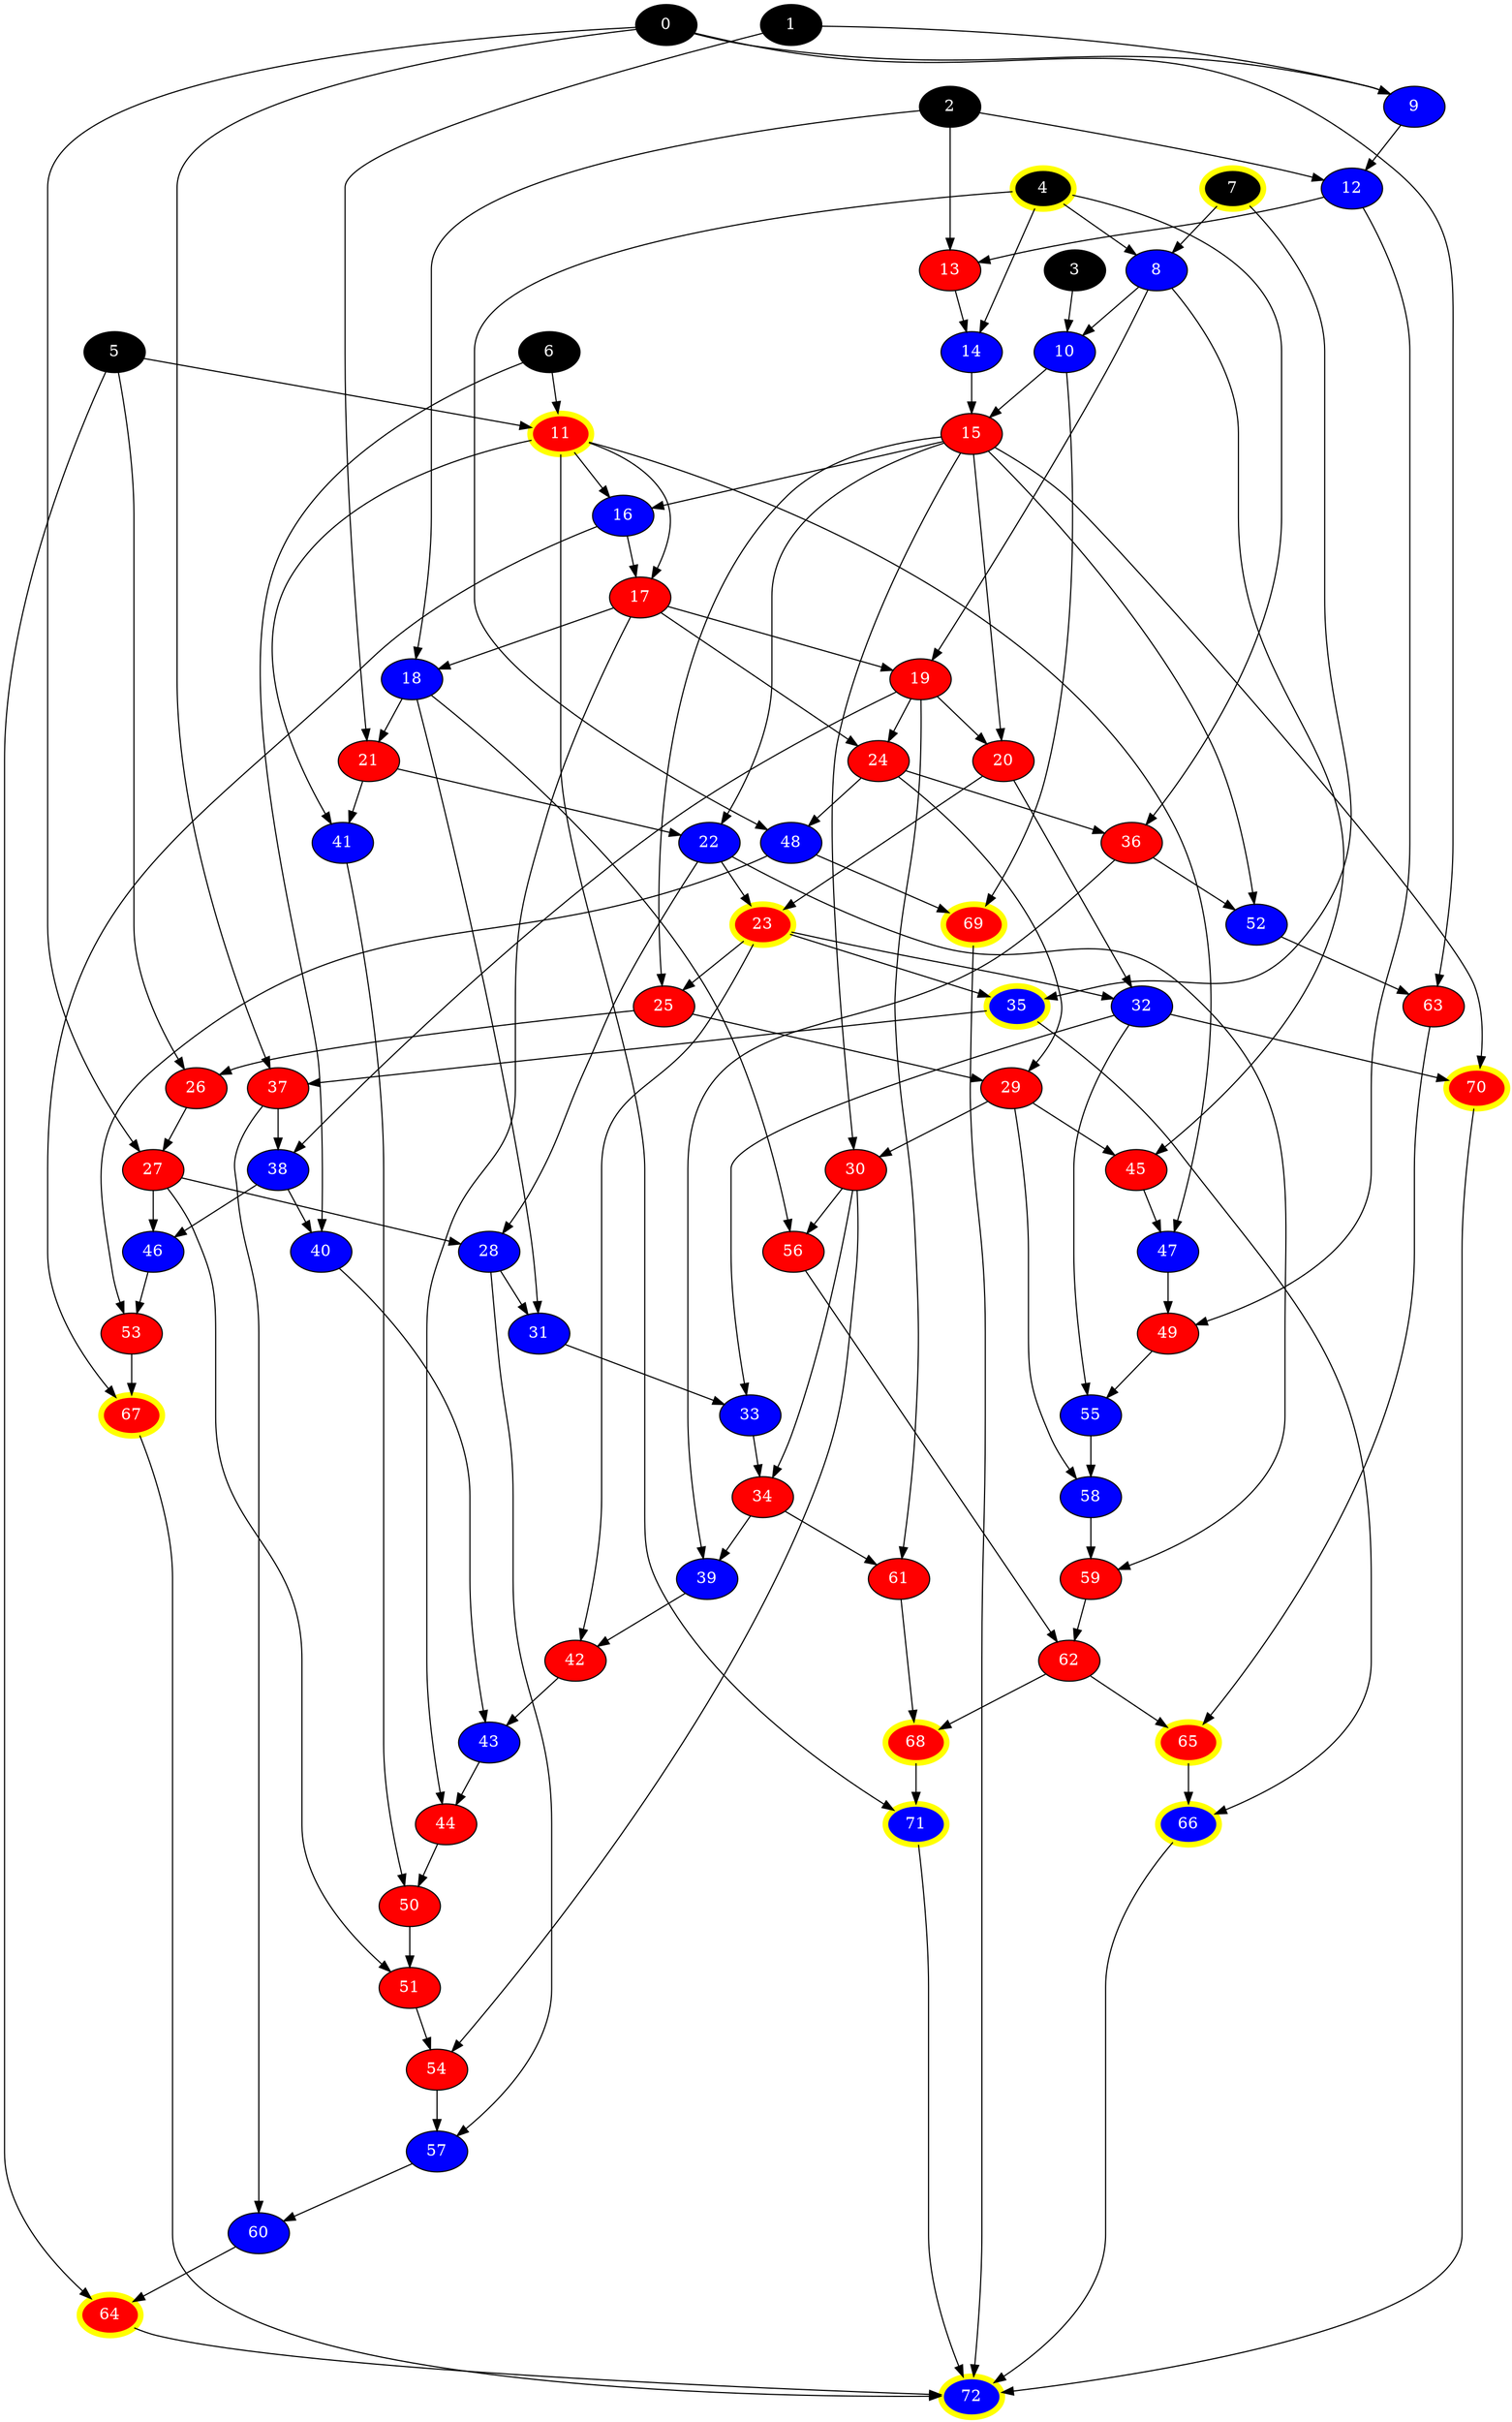 digraph {
	0 [fillcolor=black fontcolor=white style=filled]
	1 [fillcolor=black fontcolor=white style=filled]
	2 [fillcolor=black fontcolor=white style=filled]
	3 [fillcolor=black fontcolor=white style=filled]
	4 [color=yellow fillcolor=black fontcolor=white penwidth=5 style=filled]
	5 [fillcolor=black fontcolor=white style=filled]
	6 [fillcolor=black fontcolor=white style=filled]
	7 [color=yellow fillcolor=black fontcolor=white penwidth=5 style=filled]
	8 [fillcolor=blue fontcolor=white style=filled]
	7 -> 8
	4 -> 8
	9 [fillcolor=blue fontcolor=white style=filled]
	0 -> 9
	1 -> 9
	10 [fillcolor=blue fontcolor=white style=filled]
	3 -> 10
	8 -> 10
	11 [color=yellow fillcolor=red fontcolor=white penwidth=5 style=filled]
	6 -> 11
	5 -> 11
	12 [fillcolor=blue fontcolor=white style=filled]
	2 -> 12
	9 -> 12
	13 [fillcolor=red fontcolor=white style=filled]
	12 -> 13
	2 -> 13
	14 [fillcolor=blue fontcolor=white style=filled]
	4 -> 14
	13 -> 14
	15 [fillcolor=red fontcolor=white style=filled]
	10 -> 15
	14 -> 15
	16 [fillcolor=blue fontcolor=white style=filled]
	15 -> 16
	11 -> 16
	17 [fillcolor=red fontcolor=white style=filled]
	16 -> 17
	11 -> 17
	18 [fillcolor=blue fontcolor=white style=filled]
	2 -> 18
	17 -> 18
	19 [fillcolor=red fontcolor=white style=filled]
	8 -> 19
	17 -> 19
	20 [fillcolor=red fontcolor=white style=filled]
	19 -> 20
	15 -> 20
	21 [fillcolor=red fontcolor=white style=filled]
	1 -> 21
	18 -> 21
	22 [fillcolor=blue fontcolor=white style=filled]
	21 -> 22
	15 -> 22
	23 [color=yellow fillcolor=red fontcolor=white penwidth=5 style=filled]
	22 -> 23
	20 -> 23
	24 [fillcolor=red fontcolor=white style=filled]
	17 -> 24
	19 -> 24
	25 [fillcolor=red fontcolor=white style=filled]
	15 -> 25
	23 -> 25
	26 [fillcolor=red fontcolor=white style=filled]
	5 -> 26
	25 -> 26
	27 [fillcolor=red fontcolor=white style=filled]
	26 -> 27
	0 -> 27
	28 [fillcolor=blue fontcolor=white style=filled]
	22 -> 28
	27 -> 28
	29 [fillcolor=red fontcolor=white style=filled]
	24 -> 29
	25 -> 29
	30 [fillcolor=red fontcolor=white style=filled]
	29 -> 30
	15 -> 30
	31 [fillcolor=blue fontcolor=white style=filled]
	18 -> 31
	28 -> 31
	32 [fillcolor=blue fontcolor=white style=filled]
	23 -> 32
	20 -> 32
	33 [fillcolor=blue fontcolor=white style=filled]
	32 -> 33
	31 -> 33
	34 [fillcolor=red fontcolor=white style=filled]
	33 -> 34
	30 -> 34
	35 [color=yellow fillcolor=blue fontcolor=white penwidth=5 style=filled]
	7 -> 35
	23 -> 35
	36 [fillcolor=red fontcolor=white style=filled]
	24 -> 36
	4 -> 36
	37 [fillcolor=red fontcolor=white style=filled]
	35 -> 37
	0 -> 37
	38 [fillcolor=blue fontcolor=white style=filled]
	37 -> 38
	19 -> 38
	39 [fillcolor=blue fontcolor=white style=filled]
	34 -> 39
	36 -> 39
	40 [fillcolor=blue fontcolor=white style=filled]
	6 -> 40
	38 -> 40
	41 [fillcolor=blue fontcolor=white style=filled]
	11 -> 41
	21 -> 41
	42 [fillcolor=red fontcolor=white style=filled]
	23 -> 42
	39 -> 42
	43 [fillcolor=blue fontcolor=white style=filled]
	42 -> 43
	40 -> 43
	44 [fillcolor=red fontcolor=white style=filled]
	17 -> 44
	43 -> 44
	45 [fillcolor=red fontcolor=white style=filled]
	29 -> 45
	8 -> 45
	46 [fillcolor=blue fontcolor=white style=filled]
	38 -> 46
	27 -> 46
	47 [fillcolor=blue fontcolor=white style=filled]
	11 -> 47
	45 -> 47
	48 [fillcolor=blue fontcolor=white style=filled]
	4 -> 48
	24 -> 48
	49 [fillcolor=red fontcolor=white style=filled]
	12 -> 49
	47 -> 49
	50 [fillcolor=red fontcolor=white style=filled]
	41 -> 50
	44 -> 50
	51 [fillcolor=red fontcolor=white style=filled]
	27 -> 51
	50 -> 51
	52 [fillcolor=blue fontcolor=white style=filled]
	15 -> 52
	36 -> 52
	53 [fillcolor=red fontcolor=white style=filled]
	48 -> 53
	46 -> 53
	54 [fillcolor=red fontcolor=white style=filled]
	30 -> 54
	51 -> 54
	55 [fillcolor=blue fontcolor=white style=filled]
	49 -> 55
	32 -> 55
	56 [fillcolor=red fontcolor=white style=filled]
	30 -> 56
	18 -> 56
	57 [fillcolor=blue fontcolor=white style=filled]
	54 -> 57
	28 -> 57
	58 [fillcolor=blue fontcolor=white style=filled]
	29 -> 58
	55 -> 58
	59 [fillcolor=red fontcolor=white style=filled]
	58 -> 59
	22 -> 59
	60 [fillcolor=blue fontcolor=white style=filled]
	57 -> 60
	37 -> 60
	61 [fillcolor=red fontcolor=white style=filled]
	34 -> 61
	19 -> 61
	62 [fillcolor=red fontcolor=white style=filled]
	56 -> 62
	59 -> 62
	63 [fillcolor=red fontcolor=white style=filled]
	0 -> 63
	52 -> 63
	64 [color=yellow fillcolor=red fontcolor=white penwidth=5 style=filled]
	60 -> 64
	5 -> 64
	65 [color=yellow fillcolor=red fontcolor=white penwidth=5 style=filled]
	63 -> 65
	62 -> 65
	66 [color=yellow fillcolor=blue fontcolor=white penwidth=5 style=filled]
	35 -> 66
	65 -> 66
	67 [color=yellow fillcolor=red fontcolor=white penwidth=5 style=filled]
	16 -> 67
	53 -> 67
	68 [color=yellow fillcolor=red fontcolor=white penwidth=5 style=filled]
	62 -> 68
	61 -> 68
	69 [color=yellow fillcolor=red fontcolor=white penwidth=5 style=filled]
	48 -> 69
	10 -> 69
	70 [color=yellow fillcolor=red fontcolor=white penwidth=5 style=filled]
	32 -> 70
	15 -> 70
	71 [color=yellow fillcolor=blue fontcolor=white penwidth=5 style=filled]
	68 -> 71
	11 -> 71
	72 [color=yellow fillcolor=blue fontcolor=white penwidth=5 style=filled]
	64 -> 72
	66 -> 72
	67 -> 72
	69 -> 72
	70 -> 72
	71 -> 72
}
